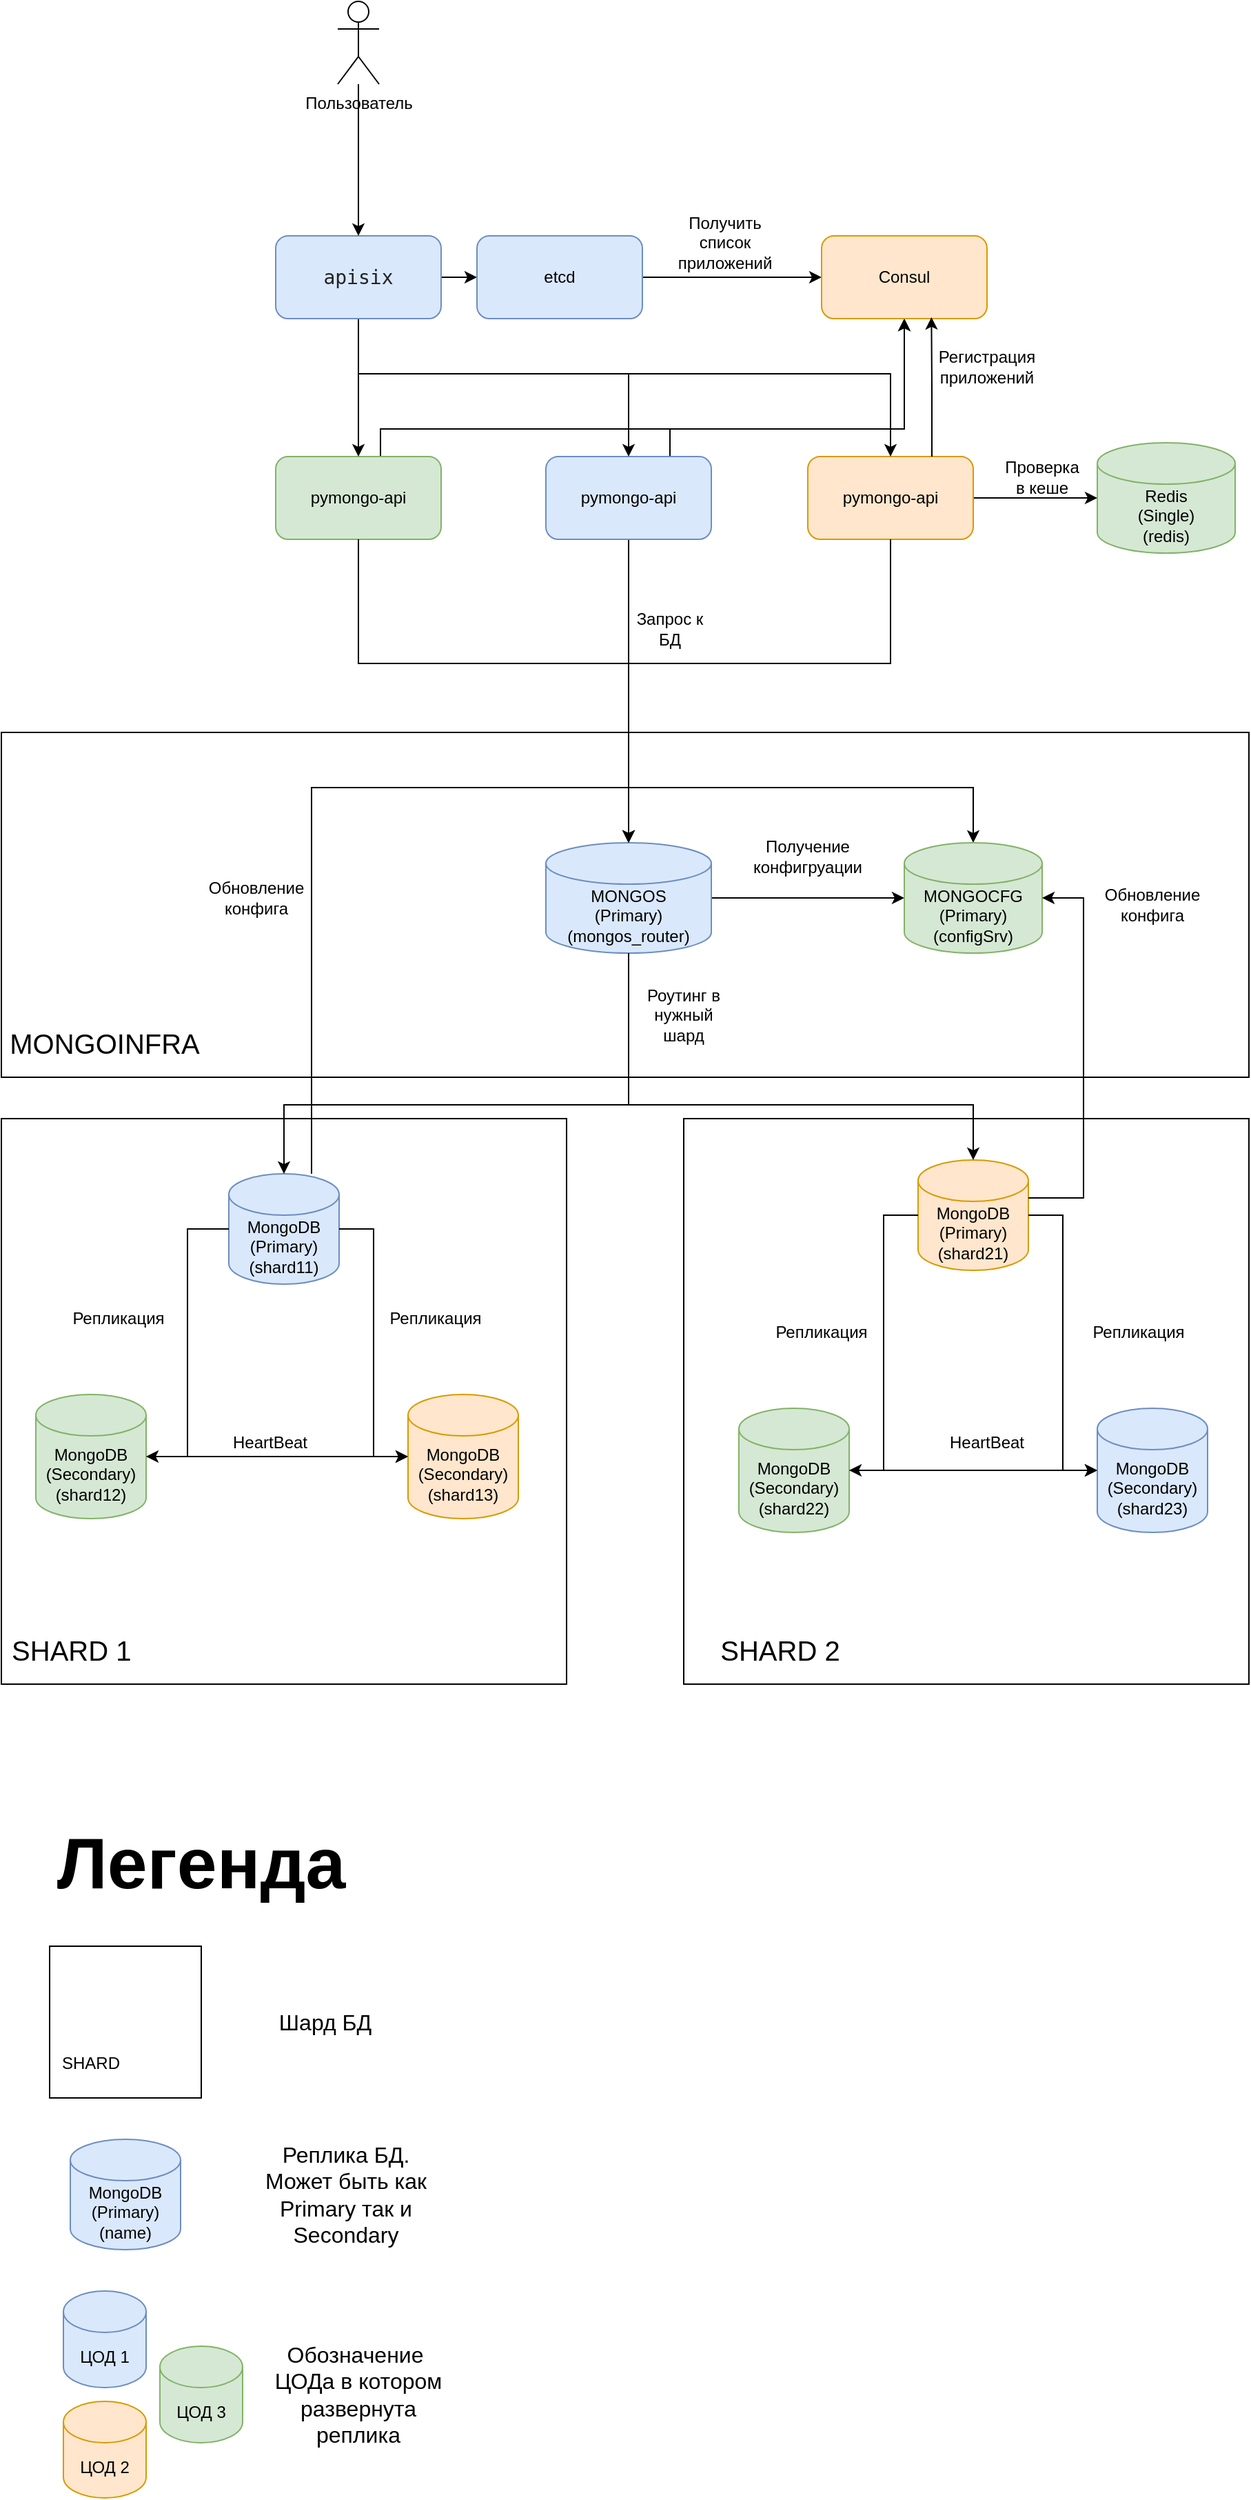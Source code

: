 <mxfile version="24.8.6">
  <diagram name="Page-1" id="-H_mtQnk-PTXWXPvYvuk">
    <mxGraphModel grid="1" page="1" gridSize="10" guides="1" tooltips="1" connect="1" arrows="1" fold="1" pageScale="1" pageWidth="1169" pageHeight="827" math="0" shadow="0">
      <root>
        <mxCell id="0" />
        <mxCell id="1" parent="0" />
        <mxCell id="bJ_BKCZiGd2KmBRfcm0R-38" value="" style="rounded=0;whiteSpace=wrap;html=1;fillColor=none;" vertex="1" parent="1">
          <mxGeometry x="225" y="-510" width="905" height="250" as="geometry" />
        </mxCell>
        <mxCell id="bJ_BKCZiGd2KmBRfcm0R-27" value="" style="whiteSpace=wrap;html=1;aspect=fixed;fillColor=none;align=left;" vertex="1" parent="1">
          <mxGeometry x="720" y="-230" width="410" height="410" as="geometry" />
        </mxCell>
        <mxCell id="bJ_BKCZiGd2KmBRfcm0R-26" value="&lt;div style=&quot;font-size: 20px;&quot;&gt;&lt;font style=&quot;font-size: 20px;&quot;&gt;&lt;br&gt;&lt;/font&gt;&lt;/div&gt;&lt;div style=&quot;font-size: 20px;&quot;&gt;&lt;font style=&quot;font-size: 20px;&quot;&gt;&lt;br&gt;&lt;/font&gt;&lt;/div&gt;&lt;div style=&quot;font-size: 20px;&quot;&gt;&lt;font style=&quot;font-size: 20px;&quot;&gt;&lt;br&gt;&lt;/font&gt;&lt;/div&gt;&lt;div style=&quot;font-size: 20px;&quot;&gt;&lt;font style=&quot;font-size: 20px;&quot;&gt;&lt;br&gt;&lt;/font&gt;&lt;/div&gt;&lt;div style=&quot;font-size: 20px;&quot;&gt;&lt;font style=&quot;font-size: 20px;&quot;&gt;&lt;br&gt;&lt;/font&gt;&lt;/div&gt;&lt;div style=&quot;font-size: 20px;&quot;&gt;&lt;font style=&quot;font-size: 20px;&quot;&gt;&lt;br&gt;&lt;/font&gt;&lt;/div&gt;&lt;div style=&quot;font-size: 20px;&quot;&gt;&lt;font style=&quot;font-size: 20px;&quot;&gt;&lt;br&gt;&lt;/font&gt;&lt;/div&gt;&lt;div style=&quot;font-size: 20px;&quot;&gt;&lt;font style=&quot;font-size: 20px;&quot;&gt;&lt;br&gt;&lt;/font&gt;&lt;/div&gt;&lt;div style=&quot;font-size: 20px;&quot;&gt;&lt;font style=&quot;font-size: 20px;&quot;&gt;&lt;br&gt;&lt;/font&gt;&lt;/div&gt;&lt;div style=&quot;font-size: 20px;&quot;&gt;&lt;font style=&quot;font-size: 20px;&quot;&gt;&lt;br&gt;&lt;/font&gt;&lt;/div&gt;&lt;div style=&quot;font-size: 20px;&quot;&gt;&lt;font style=&quot;font-size: 20px;&quot;&gt;&lt;br&gt;&lt;/font&gt;&lt;/div&gt;&lt;div style=&quot;font-size: 20px;&quot;&gt;&lt;font style=&quot;font-size: 20px;&quot;&gt;&lt;br&gt;&lt;/font&gt;&lt;/div&gt;&lt;div style=&quot;font-size: 20px;&quot;&gt;&lt;font style=&quot;font-size: 20px;&quot;&gt;&lt;br&gt;&lt;/font&gt;&lt;/div&gt;&lt;div style=&quot;font-size: 20px;&quot;&gt;&lt;br&gt;&lt;/div&gt;&lt;div style=&quot;font-size: 20px;&quot;&gt;&lt;font style=&quot;font-size: 20px;&quot;&gt;&lt;br&gt;&lt;/font&gt;&lt;/div&gt;&lt;font style=&quot;font-size: 20px;&quot;&gt;&amp;nbsp;SHARD 1&lt;/font&gt;" style="whiteSpace=wrap;html=1;aspect=fixed;fillColor=none;align=left;" vertex="1" parent="1">
          <mxGeometry x="225" y="-230" width="410" height="410" as="geometry" />
        </mxCell>
        <mxCell id="bJ_BKCZiGd2KmBRfcm0R-64" style="edgeStyle=orthogonalEdgeStyle;rounded=0;orthogonalLoop=1;jettySize=auto;html=1;entryX=0.5;entryY=0;entryDx=0;entryDy=0;entryPerimeter=0;" edge="1" parent="1" source="zA23MoTUsTF4_91t8viU-2" target="bJ_BKCZiGd2KmBRfcm0R-9">
          <mxGeometry relative="1" as="geometry">
            <Array as="points">
              <mxPoint x="450" y="-470" />
              <mxPoint x="930" y="-470" />
            </Array>
          </mxGeometry>
        </mxCell>
        <mxCell id="zA23MoTUsTF4_91t8viU-2" value="MongoDB&lt;br&gt;(Primary)&lt;br&gt;(shard11)" style="shape=cylinder3;whiteSpace=wrap;html=1;boundedLbl=1;backgroundOutline=1;size=15;fillColor=#dae8fc;strokeColor=#6c8ebf;" vertex="1" parent="1">
          <mxGeometry x="390" y="-190" width="80" height="80" as="geometry" />
        </mxCell>
        <mxCell id="bJ_BKCZiGd2KmBRfcm0R-60" style="edgeStyle=orthogonalEdgeStyle;rounded=0;orthogonalLoop=1;jettySize=auto;html=1;" edge="1" parent="1" source="zA23MoTUsTF4_91t8viU-3" target="bJ_BKCZiGd2KmBRfcm0R-6">
          <mxGeometry relative="1" as="geometry" />
        </mxCell>
        <mxCell id="bJ_BKCZiGd2KmBRfcm0R-97" style="edgeStyle=orthogonalEdgeStyle;rounded=0;orthogonalLoop=1;jettySize=auto;html=1;" edge="1" parent="1" source="zA23MoTUsTF4_91t8viU-3" target="bJ_BKCZiGd2KmBRfcm0R-92">
          <mxGeometry relative="1" as="geometry">
            <Array as="points">
              <mxPoint x="710" y="-730" />
              <mxPoint x="880" y="-730" />
            </Array>
          </mxGeometry>
        </mxCell>
        <mxCell id="zA23MoTUsTF4_91t8viU-3" value="pymongo-api" style="rounded=1;whiteSpace=wrap;html=1;fillColor=#dae8fc;strokeColor=#6c8ebf;" vertex="1" parent="1">
          <mxGeometry x="620" y="-710" width="120" height="60" as="geometry" />
        </mxCell>
        <mxCell id="bJ_BKCZiGd2KmBRfcm0R-70" style="edgeStyle=orthogonalEdgeStyle;rounded=0;orthogonalLoop=1;jettySize=auto;html=1;" edge="1" parent="1" source="bJ_BKCZiGd2KmBRfcm0R-4" target="bJ_BKCZiGd2KmBRfcm0R-5">
          <mxGeometry relative="1" as="geometry" />
        </mxCell>
        <mxCell id="bJ_BKCZiGd2KmBRfcm0R-4" value="MongoDB&lt;br&gt;(Secondary)&lt;br&gt;(shard12)" style="shape=cylinder3;whiteSpace=wrap;html=1;boundedLbl=1;backgroundOutline=1;size=15;fillColor=#d5e8d4;strokeColor=#82b366;" vertex="1" parent="1">
          <mxGeometry x="250" y="-30" width="80" height="90" as="geometry" />
        </mxCell>
        <mxCell id="bJ_BKCZiGd2KmBRfcm0R-5" value="MongoDB&lt;br&gt;(Secondary)&lt;div&gt;(shard13)&lt;/div&gt;" style="shape=cylinder3;whiteSpace=wrap;html=1;boundedLbl=1;backgroundOutline=1;size=15;fillColor=#ffe6cc;strokeColor=#d79b00;" vertex="1" parent="1">
          <mxGeometry x="520" y="-30" width="80" height="90" as="geometry" />
        </mxCell>
        <mxCell id="bJ_BKCZiGd2KmBRfcm0R-59" style="edgeStyle=orthogonalEdgeStyle;rounded=0;orthogonalLoop=1;jettySize=auto;html=1;" edge="1" parent="1" source="bJ_BKCZiGd2KmBRfcm0R-6" target="bJ_BKCZiGd2KmBRfcm0R-9">
          <mxGeometry relative="1" as="geometry" />
        </mxCell>
        <mxCell id="bJ_BKCZiGd2KmBRfcm0R-6" value="MONGOS&lt;br&gt;(Primary)&lt;br&gt;(mongos_router)" style="shape=cylinder3;whiteSpace=wrap;html=1;boundedLbl=1;backgroundOutline=1;size=15;fillColor=#dae8fc;strokeColor=#6c8ebf;" vertex="1" parent="1">
          <mxGeometry x="620" y="-430" width="120" height="80" as="geometry" />
        </mxCell>
        <mxCell id="bJ_BKCZiGd2KmBRfcm0R-7" style="edgeStyle=orthogonalEdgeStyle;rounded=0;orthogonalLoop=1;jettySize=auto;html=1;entryX=1;entryY=0.5;entryDx=0;entryDy=0;entryPerimeter=0;" edge="1" parent="1" source="zA23MoTUsTF4_91t8viU-2" target="bJ_BKCZiGd2KmBRfcm0R-4">
          <mxGeometry relative="1" as="geometry" />
        </mxCell>
        <mxCell id="bJ_BKCZiGd2KmBRfcm0R-8" style="edgeStyle=orthogonalEdgeStyle;rounded=0;orthogonalLoop=1;jettySize=auto;html=1;entryX=0;entryY=0.5;entryDx=0;entryDy=0;entryPerimeter=0;" edge="1" parent="1" source="zA23MoTUsTF4_91t8viU-2" target="bJ_BKCZiGd2KmBRfcm0R-5">
          <mxGeometry relative="1" as="geometry" />
        </mxCell>
        <mxCell id="bJ_BKCZiGd2KmBRfcm0R-9" value="MONGOCFG&lt;br&gt;(Primary)&lt;div&gt;(configSrv)&lt;/div&gt;" style="shape=cylinder3;whiteSpace=wrap;html=1;boundedLbl=1;backgroundOutline=1;size=15;fillColor=#d5e8d4;strokeColor=#82b366;" vertex="1" parent="1">
          <mxGeometry x="880" y="-430" width="100" height="80" as="geometry" />
        </mxCell>
        <mxCell id="bJ_BKCZiGd2KmBRfcm0R-11" value="MongoDB&lt;br&gt;(Primary)&lt;br&gt;(shard21)" style="shape=cylinder3;whiteSpace=wrap;html=1;boundedLbl=1;backgroundOutline=1;size=15;fillColor=#ffe6cc;strokeColor=#d79b00;" vertex="1" parent="1">
          <mxGeometry x="890" y="-200" width="80" height="80" as="geometry" />
        </mxCell>
        <mxCell id="bJ_BKCZiGd2KmBRfcm0R-73" style="edgeStyle=orthogonalEdgeStyle;rounded=0;orthogonalLoop=1;jettySize=auto;html=1;" edge="1" parent="1" source="bJ_BKCZiGd2KmBRfcm0R-12" target="bJ_BKCZiGd2KmBRfcm0R-13">
          <mxGeometry relative="1" as="geometry" />
        </mxCell>
        <mxCell id="bJ_BKCZiGd2KmBRfcm0R-12" value="MongoDB&lt;br&gt;(Secondary)&lt;br&gt;(shard22)" style="shape=cylinder3;whiteSpace=wrap;html=1;boundedLbl=1;backgroundOutline=1;size=15;fillColor=#d5e8d4;strokeColor=#82b366;" vertex="1" parent="1">
          <mxGeometry x="760" y="-20" width="80" height="90" as="geometry" />
        </mxCell>
        <mxCell id="bJ_BKCZiGd2KmBRfcm0R-13" value="MongoDB&lt;br&gt;(Secondary)&lt;br&gt;(shard23)" style="shape=cylinder3;whiteSpace=wrap;html=1;boundedLbl=1;backgroundOutline=1;size=15;fillColor=#dae8fc;strokeColor=#6c8ebf;" vertex="1" parent="1">
          <mxGeometry x="1020" y="-20" width="80" height="90" as="geometry" />
        </mxCell>
        <mxCell id="bJ_BKCZiGd2KmBRfcm0R-15" style="edgeStyle=orthogonalEdgeStyle;rounded=0;orthogonalLoop=1;jettySize=auto;html=1;entryX=1;entryY=0.5;entryDx=0;entryDy=0;entryPerimeter=0;" edge="1" parent="1" source="bJ_BKCZiGd2KmBRfcm0R-11" target="bJ_BKCZiGd2KmBRfcm0R-12">
          <mxGeometry relative="1" as="geometry" />
        </mxCell>
        <mxCell id="bJ_BKCZiGd2KmBRfcm0R-16" style="edgeStyle=orthogonalEdgeStyle;rounded=0;orthogonalLoop=1;jettySize=auto;html=1;entryX=0;entryY=0.5;entryDx=0;entryDy=0;entryPerimeter=0;" edge="1" parent="1" source="bJ_BKCZiGd2KmBRfcm0R-11" target="bJ_BKCZiGd2KmBRfcm0R-13">
          <mxGeometry relative="1" as="geometry" />
        </mxCell>
        <mxCell id="bJ_BKCZiGd2KmBRfcm0R-41" value="&lt;div style=&quot;font-size: 20px;&quot;&gt;&lt;br&gt;&lt;/div&gt;" style="whiteSpace=wrap;html=1;aspect=fixed;fillColor=none;align=left;" vertex="1" parent="1">
          <mxGeometry x="260" y="370" width="110" height="110" as="geometry" />
        </mxCell>
        <mxCell id="bJ_BKCZiGd2KmBRfcm0R-42" value="&lt;font style=&quot;font-size: 52px;&quot;&gt;&lt;b&gt;Легенда&lt;/b&gt;&lt;/font&gt;" style="text;html=1;align=center;verticalAlign=middle;whiteSpace=wrap;rounded=0;" vertex="1" parent="1">
          <mxGeometry x="240" y="250" width="260" height="120" as="geometry" />
        </mxCell>
        <mxCell id="bJ_BKCZiGd2KmBRfcm0R-43" value="SHARD" style="text;html=1;align=center;verticalAlign=middle;whiteSpace=wrap;rounded=0;" vertex="1" parent="1">
          <mxGeometry x="260" y="440" width="60" height="30" as="geometry" />
        </mxCell>
        <mxCell id="bJ_BKCZiGd2KmBRfcm0R-44" value="&lt;font style=&quot;font-size: 16px;&quot;&gt;Шард БД&lt;/font&gt;" style="text;html=1;align=center;verticalAlign=middle;whiteSpace=wrap;rounded=0;" vertex="1" parent="1">
          <mxGeometry x="390" y="380" width="140" height="90" as="geometry" />
        </mxCell>
        <mxCell id="bJ_BKCZiGd2KmBRfcm0R-45" value="MongoDB&lt;br&gt;(Primary)&lt;br&gt;(name)" style="shape=cylinder3;whiteSpace=wrap;html=1;boundedLbl=1;backgroundOutline=1;size=15;fillColor=#dae8fc;strokeColor=#6c8ebf;" vertex="1" parent="1">
          <mxGeometry x="275" y="510" width="80" height="80" as="geometry" />
        </mxCell>
        <mxCell id="bJ_BKCZiGd2KmBRfcm0R-46" value="&lt;span style=&quot;font-size: 16px;&quot;&gt;Реплика БД. Может быть как Primary так и Secondary&lt;/span&gt;" style="text;html=1;align=center;verticalAlign=middle;whiteSpace=wrap;rounded=0;" vertex="1" parent="1">
          <mxGeometry x="405" y="505" width="140" height="90" as="geometry" />
        </mxCell>
        <mxCell id="bJ_BKCZiGd2KmBRfcm0R-52" style="edgeStyle=orthogonalEdgeStyle;rounded=0;orthogonalLoop=1;jettySize=auto;html=1;entryX=0.5;entryY=0;entryDx=0;entryDy=0;entryPerimeter=0;" edge="1" parent="1" source="bJ_BKCZiGd2KmBRfcm0R-6" target="zA23MoTUsTF4_91t8viU-2">
          <mxGeometry relative="1" as="geometry">
            <Array as="points">
              <mxPoint x="680" y="-240" />
              <mxPoint x="430" y="-240" />
            </Array>
          </mxGeometry>
        </mxCell>
        <mxCell id="bJ_BKCZiGd2KmBRfcm0R-53" style="edgeStyle=orthogonalEdgeStyle;rounded=0;orthogonalLoop=1;jettySize=auto;html=1;entryX=0.5;entryY=0;entryDx=0;entryDy=0;entryPerimeter=0;" edge="1" parent="1" source="bJ_BKCZiGd2KmBRfcm0R-6" target="bJ_BKCZiGd2KmBRfcm0R-11">
          <mxGeometry relative="1" as="geometry">
            <Array as="points">
              <mxPoint x="680" y="-240" />
              <mxPoint x="930" y="-240" />
            </Array>
          </mxGeometry>
        </mxCell>
        <mxCell id="bJ_BKCZiGd2KmBRfcm0R-54" value="ЦОД 1" style="shape=cylinder3;whiteSpace=wrap;html=1;boundedLbl=1;backgroundOutline=1;size=15;fillColor=#dae8fc;strokeColor=#6c8ebf;" vertex="1" parent="1">
          <mxGeometry x="270" y="620" width="60" height="70" as="geometry" />
        </mxCell>
        <mxCell id="bJ_BKCZiGd2KmBRfcm0R-55" value="ЦОД 2" style="shape=cylinder3;whiteSpace=wrap;html=1;boundedLbl=1;backgroundOutline=1;size=15;fillColor=#ffe6cc;strokeColor=#d79b00;" vertex="1" parent="1">
          <mxGeometry x="270" y="700" width="60" height="70" as="geometry" />
        </mxCell>
        <mxCell id="bJ_BKCZiGd2KmBRfcm0R-56" value="ЦОД 3" style="shape=cylinder3;whiteSpace=wrap;html=1;boundedLbl=1;backgroundOutline=1;size=15;fillColor=#d5e8d4;strokeColor=#82b366;" vertex="1" parent="1">
          <mxGeometry x="340" y="660" width="60" height="70" as="geometry" />
        </mxCell>
        <mxCell id="bJ_BKCZiGd2KmBRfcm0R-57" value="&lt;span style=&quot;font-size: 16px;&quot;&gt;Обозначение&amp;nbsp; ЦОДа в котором развернута реплика&lt;/span&gt;" style="text;html=1;align=center;verticalAlign=middle;whiteSpace=wrap;rounded=0;" vertex="1" parent="1">
          <mxGeometry x="414" y="650" width="140" height="90" as="geometry" />
        </mxCell>
        <mxCell id="bJ_BKCZiGd2KmBRfcm0R-58" value="&lt;font style=&quot;font-size: 20px;&quot;&gt;MONGOINFRA&lt;/font&gt;" style="text;html=1;align=center;verticalAlign=middle;whiteSpace=wrap;rounded=0;" vertex="1" parent="1">
          <mxGeometry x="270" y="-300" width="60" height="30" as="geometry" />
        </mxCell>
        <mxCell id="bJ_BKCZiGd2KmBRfcm0R-63" style="edgeStyle=orthogonalEdgeStyle;rounded=0;orthogonalLoop=1;jettySize=auto;html=1;entryX=1;entryY=0.5;entryDx=0;entryDy=0;entryPerimeter=0;exitX=1;exitY=0;exitDx=0;exitDy=27.5;exitPerimeter=0;" edge="1" parent="1" source="bJ_BKCZiGd2KmBRfcm0R-11" target="bJ_BKCZiGd2KmBRfcm0R-9">
          <mxGeometry relative="1" as="geometry">
            <Array as="points">
              <mxPoint x="1010" y="-172" />
              <mxPoint x="1010" y="-390" />
            </Array>
          </mxGeometry>
        </mxCell>
        <mxCell id="bJ_BKCZiGd2KmBRfcm0R-66" value="Redis&lt;br&gt;(Single)&lt;div&gt;(redis)&lt;/div&gt;" style="shape=cylinder3;whiteSpace=wrap;html=1;boundedLbl=1;backgroundOutline=1;size=15;fillColor=#d5e8d4;strokeColor=#82b366;" vertex="1" parent="1">
          <mxGeometry x="1020" y="-720" width="100" height="80" as="geometry" />
        </mxCell>
        <mxCell id="bJ_BKCZiGd2KmBRfcm0R-67" style="edgeStyle=orthogonalEdgeStyle;rounded=0;orthogonalLoop=1;jettySize=auto;html=1;entryX=0;entryY=0.5;entryDx=0;entryDy=0;entryPerimeter=0;exitX=1;exitY=0.5;exitDx=0;exitDy=0;" edge="1" parent="1" source="bJ_BKCZiGd2KmBRfcm0R-86" target="bJ_BKCZiGd2KmBRfcm0R-66">
          <mxGeometry relative="1" as="geometry" />
        </mxCell>
        <mxCell id="bJ_BKCZiGd2KmBRfcm0R-72" value="HeartBeat" style="text;html=1;align=center;verticalAlign=middle;whiteSpace=wrap;rounded=0;" vertex="1" parent="1">
          <mxGeometry x="390" y="-10" width="60" height="30" as="geometry" />
        </mxCell>
        <mxCell id="bJ_BKCZiGd2KmBRfcm0R-74" value="HeartBeat" style="text;html=1;align=center;verticalAlign=middle;whiteSpace=wrap;rounded=0;" vertex="1" parent="1">
          <mxGeometry x="910" y="-10" width="60" height="30" as="geometry" />
        </mxCell>
        <mxCell id="bJ_BKCZiGd2KmBRfcm0R-75" value="Репликация" style="text;html=1;align=center;verticalAlign=middle;whiteSpace=wrap;rounded=0;" vertex="1" parent="1">
          <mxGeometry x="1020" y="-90" width="60" height="30" as="geometry" />
        </mxCell>
        <mxCell id="bJ_BKCZiGd2KmBRfcm0R-76" value="Репликация" style="text;html=1;align=center;verticalAlign=middle;whiteSpace=wrap;rounded=0;" vertex="1" parent="1">
          <mxGeometry x="790" y="-90" width="60" height="30" as="geometry" />
        </mxCell>
        <mxCell id="bJ_BKCZiGd2KmBRfcm0R-77" value="Репликация" style="text;html=1;align=center;verticalAlign=middle;whiteSpace=wrap;rounded=0;" vertex="1" parent="1">
          <mxGeometry x="510" y="-100" width="60" height="30" as="geometry" />
        </mxCell>
        <mxCell id="bJ_BKCZiGd2KmBRfcm0R-78" value="Репликация" style="text;html=1;align=center;verticalAlign=middle;whiteSpace=wrap;rounded=0;" vertex="1" parent="1">
          <mxGeometry x="280" y="-100" width="60" height="30" as="geometry" />
        </mxCell>
        <mxCell id="bJ_BKCZiGd2KmBRfcm0R-79" value="Обновление конфига" style="text;html=1;align=center;verticalAlign=middle;whiteSpace=wrap;rounded=0;" vertex="1" parent="1">
          <mxGeometry x="1030" y="-400" width="60" height="30" as="geometry" />
        </mxCell>
        <mxCell id="bJ_BKCZiGd2KmBRfcm0R-80" value="Обновление конфига" style="text;html=1;align=center;verticalAlign=middle;whiteSpace=wrap;rounded=0;" vertex="1" parent="1">
          <mxGeometry x="380" y="-405" width="60" height="30" as="geometry" />
        </mxCell>
        <mxCell id="bJ_BKCZiGd2KmBRfcm0R-81" value="Проверка в кеше" style="text;html=1;align=center;verticalAlign=middle;whiteSpace=wrap;rounded=0;" vertex="1" parent="1">
          <mxGeometry x="950" y="-710" width="60" height="30" as="geometry" />
        </mxCell>
        <mxCell id="bJ_BKCZiGd2KmBRfcm0R-82" value="Запрос к БД" style="text;html=1;align=center;verticalAlign=middle;whiteSpace=wrap;rounded=0;" vertex="1" parent="1">
          <mxGeometry x="680" y="-600" width="60" height="30" as="geometry" />
        </mxCell>
        <mxCell id="bJ_BKCZiGd2KmBRfcm0R-83" value="Роутинг в нужный шард" style="text;html=1;align=center;verticalAlign=middle;whiteSpace=wrap;rounded=0;" vertex="1" parent="1">
          <mxGeometry x="690" y="-320" width="60" height="30" as="geometry" />
        </mxCell>
        <mxCell id="bJ_BKCZiGd2KmBRfcm0R-84" value="Получение конфигруации" style="text;html=1;align=center;verticalAlign=middle;whiteSpace=wrap;rounded=0;" vertex="1" parent="1">
          <mxGeometry x="780" y="-435" width="60" height="30" as="geometry" />
        </mxCell>
        <mxCell id="bJ_BKCZiGd2KmBRfcm0R-85" value="&lt;span style=&quot;font-size: 20px;&quot;&gt;SHARD 2&lt;/span&gt;" style="text;html=1;align=center;verticalAlign=middle;whiteSpace=wrap;rounded=0;" vertex="1" parent="1">
          <mxGeometry x="740" y="140" width="100" height="30" as="geometry" />
        </mxCell>
        <mxCell id="bJ_BKCZiGd2KmBRfcm0R-86" value="pymongo-api" style="rounded=1;whiteSpace=wrap;html=1;fillColor=#ffe6cc;strokeColor=#d79b00;" vertex="1" parent="1">
          <mxGeometry x="810" y="-710" width="120" height="60" as="geometry" />
        </mxCell>
        <mxCell id="bJ_BKCZiGd2KmBRfcm0R-98" style="edgeStyle=orthogonalEdgeStyle;rounded=0;orthogonalLoop=1;jettySize=auto;html=1;" edge="1" parent="1" source="bJ_BKCZiGd2KmBRfcm0R-87" target="bJ_BKCZiGd2KmBRfcm0R-92">
          <mxGeometry relative="1" as="geometry">
            <Array as="points">
              <mxPoint x="500" y="-730" />
              <mxPoint x="880" y="-730" />
            </Array>
          </mxGeometry>
        </mxCell>
        <mxCell id="bJ_BKCZiGd2KmBRfcm0R-87" value="pymongo-api" style="rounded=1;whiteSpace=wrap;html=1;fillColor=#d5e8d4;strokeColor=#82b366;" vertex="1" parent="1">
          <mxGeometry x="424" y="-710" width="120" height="60" as="geometry" />
        </mxCell>
        <mxCell id="bJ_BKCZiGd2KmBRfcm0R-88" style="edgeStyle=orthogonalEdgeStyle;rounded=0;orthogonalLoop=1;jettySize=auto;html=1;entryX=0.5;entryY=0;entryDx=0;entryDy=0;entryPerimeter=0;" edge="1" parent="1" source="bJ_BKCZiGd2KmBRfcm0R-87" target="bJ_BKCZiGd2KmBRfcm0R-6">
          <mxGeometry relative="1" as="geometry">
            <Array as="points">
              <mxPoint x="484" y="-560" />
              <mxPoint x="680" y="-560" />
            </Array>
          </mxGeometry>
        </mxCell>
        <mxCell id="bJ_BKCZiGd2KmBRfcm0R-89" style="edgeStyle=orthogonalEdgeStyle;rounded=0;orthogonalLoop=1;jettySize=auto;html=1;entryX=0.5;entryY=0;entryDx=0;entryDy=0;entryPerimeter=0;" edge="1" parent="1" source="bJ_BKCZiGd2KmBRfcm0R-86" target="bJ_BKCZiGd2KmBRfcm0R-6">
          <mxGeometry relative="1" as="geometry">
            <Array as="points">
              <mxPoint x="870" y="-560" />
              <mxPoint x="680" y="-560" />
            </Array>
          </mxGeometry>
        </mxCell>
        <mxCell id="bJ_BKCZiGd2KmBRfcm0R-93" style="edgeStyle=orthogonalEdgeStyle;rounded=0;orthogonalLoop=1;jettySize=auto;html=1;" edge="1" parent="1" source="bJ_BKCZiGd2KmBRfcm0R-90" target="bJ_BKCZiGd2KmBRfcm0R-86">
          <mxGeometry relative="1" as="geometry">
            <Array as="points">
              <mxPoint x="484" y="-770" />
              <mxPoint x="870" y="-770" />
            </Array>
          </mxGeometry>
        </mxCell>
        <mxCell id="bJ_BKCZiGd2KmBRfcm0R-94" style="edgeStyle=orthogonalEdgeStyle;rounded=0;orthogonalLoop=1;jettySize=auto;html=1;" edge="1" parent="1" source="bJ_BKCZiGd2KmBRfcm0R-90" target="zA23MoTUsTF4_91t8viU-3">
          <mxGeometry relative="1" as="geometry">
            <Array as="points">
              <mxPoint x="484" y="-770" />
              <mxPoint x="680" y="-770" />
            </Array>
          </mxGeometry>
        </mxCell>
        <mxCell id="bJ_BKCZiGd2KmBRfcm0R-95" style="edgeStyle=orthogonalEdgeStyle;rounded=0;orthogonalLoop=1;jettySize=auto;html=1;" edge="1" parent="1" source="bJ_BKCZiGd2KmBRfcm0R-90" target="bJ_BKCZiGd2KmBRfcm0R-87">
          <mxGeometry relative="1" as="geometry" />
        </mxCell>
        <mxCell id="bJ_BKCZiGd2KmBRfcm0R-103" style="edgeStyle=orthogonalEdgeStyle;rounded=0;orthogonalLoop=1;jettySize=auto;html=1;" edge="1" parent="1" source="bJ_BKCZiGd2KmBRfcm0R-90" target="bJ_BKCZiGd2KmBRfcm0R-91">
          <mxGeometry relative="1" as="geometry" />
        </mxCell>
        <mxCell id="bJ_BKCZiGd2KmBRfcm0R-90" value="&lt;span style=&quot;color: rgba(0, 0, 0, 0.85); font-family: Menlo, &amp;quot;Ubuntu Mono&amp;quot;, consolas, source-code-pro, monospace; font-size: 14px; text-align: start; white-space: pre;&quot;&gt;apisix&lt;/span&gt;" style="rounded=1;whiteSpace=wrap;html=1;fillColor=#dae8fc;strokeColor=#6c8ebf;" vertex="1" parent="1">
          <mxGeometry x="424" y="-870" width="120" height="60" as="geometry" />
        </mxCell>
        <mxCell id="bJ_BKCZiGd2KmBRfcm0R-101" style="edgeStyle=orthogonalEdgeStyle;rounded=0;orthogonalLoop=1;jettySize=auto;html=1;" edge="1" parent="1" source="bJ_BKCZiGd2KmBRfcm0R-91" target="bJ_BKCZiGd2KmBRfcm0R-92">
          <mxGeometry relative="1" as="geometry" />
        </mxCell>
        <mxCell id="bJ_BKCZiGd2KmBRfcm0R-91" value="etcd" style="rounded=1;whiteSpace=wrap;html=1;fillColor=#dae8fc;strokeColor=#6c8ebf;" vertex="1" parent="1">
          <mxGeometry x="570" y="-870" width="120" height="60" as="geometry" />
        </mxCell>
        <mxCell id="bJ_BKCZiGd2KmBRfcm0R-92" value="Consul" style="rounded=1;whiteSpace=wrap;html=1;fillColor=#ffe6cc;strokeColor=#d79b00;" vertex="1" parent="1">
          <mxGeometry x="820" y="-870" width="120" height="60" as="geometry" />
        </mxCell>
        <mxCell id="bJ_BKCZiGd2KmBRfcm0R-96" style="edgeStyle=orthogonalEdgeStyle;rounded=0;orthogonalLoop=1;jettySize=auto;html=1;entryX=0.664;entryY=0.983;entryDx=0;entryDy=0;entryPerimeter=0;exitX=0.75;exitY=0;exitDx=0;exitDy=0;" edge="1" parent="1" source="bJ_BKCZiGd2KmBRfcm0R-86" target="bJ_BKCZiGd2KmBRfcm0R-92">
          <mxGeometry relative="1" as="geometry" />
        </mxCell>
        <mxCell id="bJ_BKCZiGd2KmBRfcm0R-99" value="Регистрация приложений" style="text;html=1;align=center;verticalAlign=middle;whiteSpace=wrap;rounded=0;" vertex="1" parent="1">
          <mxGeometry x="910" y="-790" width="60" height="30" as="geometry" />
        </mxCell>
        <mxCell id="bJ_BKCZiGd2KmBRfcm0R-105" style="edgeStyle=orthogonalEdgeStyle;rounded=0;orthogonalLoop=1;jettySize=auto;html=1;" edge="1" parent="1" source="bJ_BKCZiGd2KmBRfcm0R-100" target="bJ_BKCZiGd2KmBRfcm0R-90">
          <mxGeometry relative="1" as="geometry" />
        </mxCell>
        <mxCell id="bJ_BKCZiGd2KmBRfcm0R-100" value="Пользователь" style="shape=umlActor;verticalLabelPosition=bottom;verticalAlign=top;html=1;outlineConnect=0;" vertex="1" parent="1">
          <mxGeometry x="469" y="-1040" width="30" height="60" as="geometry" />
        </mxCell>
        <mxCell id="bJ_BKCZiGd2KmBRfcm0R-102" value="Получить список приложений" style="text;html=1;align=center;verticalAlign=middle;whiteSpace=wrap;rounded=0;" vertex="1" parent="1">
          <mxGeometry x="720" y="-880" width="60" height="30" as="geometry" />
        </mxCell>
      </root>
    </mxGraphModel>
  </diagram>
</mxfile>
